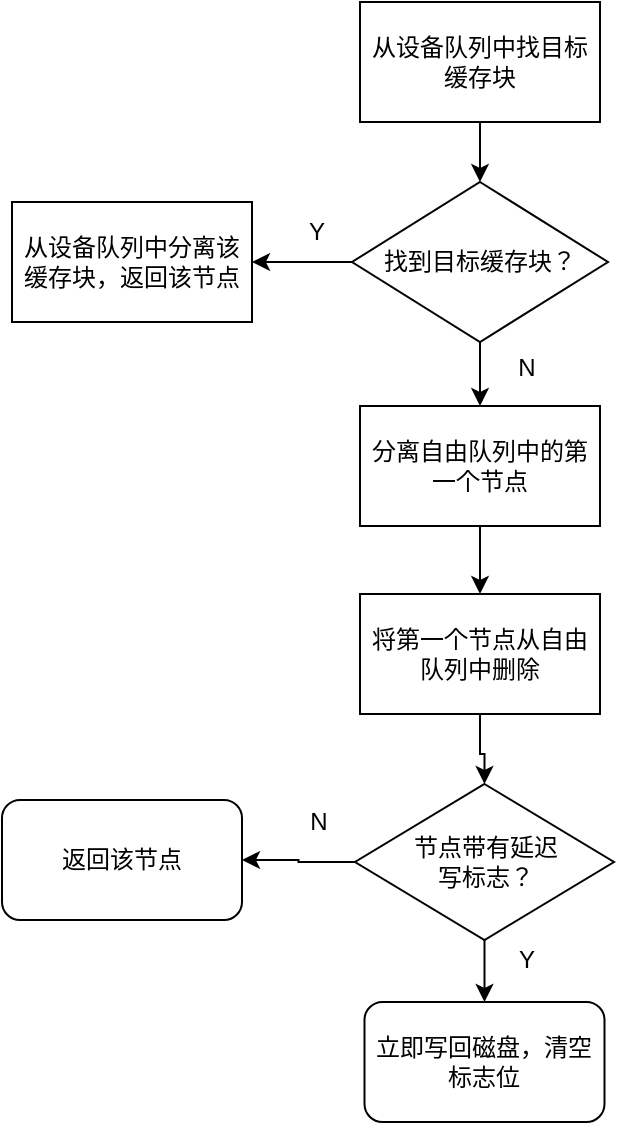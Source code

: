 <mxfile version="20.5.3" type="github"><diagram id="k2rvhCsjcbMWJMhxdaMS" name="第 1 页"><mxGraphModel dx="1221" dy="644" grid="0" gridSize="10" guides="1" tooltips="1" connect="1" arrows="0" fold="1" page="1" pageScale="1" pageWidth="827" pageHeight="1169" math="0" shadow="0"><root><mxCell id="0"/><mxCell id="1" parent="0"/><mxCell id="Y2VNo3SUJG_Lxv31Y2yu-3" style="edgeStyle=orthogonalEdgeStyle;rounded=0;orthogonalLoop=1;jettySize=auto;html=1;exitX=0.5;exitY=1;exitDx=0;exitDy=0;entryX=0.5;entryY=0;entryDx=0;entryDy=0;" edge="1" parent="1" source="Y2VNo3SUJG_Lxv31Y2yu-1" target="Y2VNo3SUJG_Lxv31Y2yu-2"><mxGeometry relative="1" as="geometry"/></mxCell><mxCell id="Y2VNo3SUJG_Lxv31Y2yu-1" value="从设备队列中找目标缓存块" style="rounded=0;whiteSpace=wrap;html=1;" vertex="1" parent="1"><mxGeometry x="337" y="541" width="120" height="60" as="geometry"/></mxCell><mxCell id="Y2VNo3SUJG_Lxv31Y2yu-5" style="edgeStyle=orthogonalEdgeStyle;rounded=0;orthogonalLoop=1;jettySize=auto;html=1;" edge="1" parent="1" source="Y2VNo3SUJG_Lxv31Y2yu-2" target="Y2VNo3SUJG_Lxv31Y2yu-4"><mxGeometry relative="1" as="geometry"/></mxCell><mxCell id="Y2VNo3SUJG_Lxv31Y2yu-7" style="edgeStyle=orthogonalEdgeStyle;rounded=0;orthogonalLoop=1;jettySize=auto;html=1;entryX=0.5;entryY=0;entryDx=0;entryDy=0;" edge="1" parent="1" source="Y2VNo3SUJG_Lxv31Y2yu-2" target="Y2VNo3SUJG_Lxv31Y2yu-6"><mxGeometry relative="1" as="geometry"/></mxCell><mxCell id="Y2VNo3SUJG_Lxv31Y2yu-2" value="找到目标缓存块？" style="rhombus;whiteSpace=wrap;html=1;" vertex="1" parent="1"><mxGeometry x="333" y="631" width="128" height="80" as="geometry"/></mxCell><mxCell id="Y2VNo3SUJG_Lxv31Y2yu-4" value="从设备队列中分离该缓存块，返回该节点" style="rounded=0;whiteSpace=wrap;html=1;" vertex="1" parent="1"><mxGeometry x="163" y="641" width="120" height="60" as="geometry"/></mxCell><mxCell id="Y2VNo3SUJG_Lxv31Y2yu-9" style="edgeStyle=orthogonalEdgeStyle;rounded=0;orthogonalLoop=1;jettySize=auto;html=1;entryX=0.5;entryY=0;entryDx=0;entryDy=0;" edge="1" parent="1" source="Y2VNo3SUJG_Lxv31Y2yu-6" target="Y2VNo3SUJG_Lxv31Y2yu-8"><mxGeometry relative="1" as="geometry"/></mxCell><mxCell id="Y2VNo3SUJG_Lxv31Y2yu-6" value="分离自由队列中的第一个节点" style="rounded=0;whiteSpace=wrap;html=1;" vertex="1" parent="1"><mxGeometry x="337" y="743" width="120" height="60" as="geometry"/></mxCell><mxCell id="Y2VNo3SUJG_Lxv31Y2yu-11" style="edgeStyle=orthogonalEdgeStyle;rounded=0;orthogonalLoop=1;jettySize=auto;html=1;exitX=0.5;exitY=1;exitDx=0;exitDy=0;" edge="1" parent="1" source="Y2VNo3SUJG_Lxv31Y2yu-8" target="Y2VNo3SUJG_Lxv31Y2yu-10"><mxGeometry relative="1" as="geometry"/></mxCell><mxCell id="Y2VNo3SUJG_Lxv31Y2yu-8" value="将第一个节点从自由队列中删除" style="rounded=0;whiteSpace=wrap;html=1;" vertex="1" parent="1"><mxGeometry x="337" y="837" width="120" height="60" as="geometry"/></mxCell><mxCell id="Y2VNo3SUJG_Lxv31Y2yu-15" style="edgeStyle=orthogonalEdgeStyle;rounded=0;orthogonalLoop=1;jettySize=auto;html=1;entryX=1;entryY=0.5;entryDx=0;entryDy=0;" edge="1" parent="1" source="Y2VNo3SUJG_Lxv31Y2yu-10" target="Y2VNo3SUJG_Lxv31Y2yu-12"><mxGeometry relative="1" as="geometry"/></mxCell><mxCell id="Y2VNo3SUJG_Lxv31Y2yu-16" style="edgeStyle=orthogonalEdgeStyle;rounded=0;orthogonalLoop=1;jettySize=auto;html=1;entryX=0.5;entryY=0;entryDx=0;entryDy=0;" edge="1" parent="1" source="Y2VNo3SUJG_Lxv31Y2yu-10" target="Y2VNo3SUJG_Lxv31Y2yu-14"><mxGeometry relative="1" as="geometry"/></mxCell><mxCell id="Y2VNo3SUJG_Lxv31Y2yu-10" value="节点带有延迟&lt;br&gt;写标志？" style="rhombus;whiteSpace=wrap;html=1;" vertex="1" parent="1"><mxGeometry x="334.5" y="932" width="129.5" height="78" as="geometry"/></mxCell><mxCell id="Y2VNo3SUJG_Lxv31Y2yu-12" value="返回该节点" style="rounded=1;whiteSpace=wrap;html=1;" vertex="1" parent="1"><mxGeometry x="158" y="940" width="120" height="60" as="geometry"/></mxCell><mxCell id="Y2VNo3SUJG_Lxv31Y2yu-14" value="立即写回磁盘，清空标志位" style="rounded=1;whiteSpace=wrap;html=1;" vertex="1" parent="1"><mxGeometry x="339.25" y="1041" width="120" height="60" as="geometry"/></mxCell><mxCell id="Y2VNo3SUJG_Lxv31Y2yu-17" value="Y" style="text;html=1;resizable=0;autosize=1;align=center;verticalAlign=middle;points=[];fillColor=none;strokeColor=none;rounded=0;" vertex="1" parent="1"><mxGeometry x="302" y="643" width="26" height="26" as="geometry"/></mxCell><mxCell id="Y2VNo3SUJG_Lxv31Y2yu-18" value="N" style="text;html=1;resizable=0;autosize=1;align=center;verticalAlign=middle;points=[];fillColor=none;strokeColor=none;rounded=0;" vertex="1" parent="1"><mxGeometry x="406" y="711" width="27" height="26" as="geometry"/></mxCell><mxCell id="Y2VNo3SUJG_Lxv31Y2yu-19" value="Y" style="text;html=1;resizable=0;autosize=1;align=center;verticalAlign=middle;points=[];fillColor=none;strokeColor=none;rounded=0;" vertex="1" parent="1"><mxGeometry x="407" y="1007" width="26" height="26" as="geometry"/></mxCell><mxCell id="Y2VNo3SUJG_Lxv31Y2yu-20" value="N" style="text;html=1;resizable=0;autosize=1;align=center;verticalAlign=middle;points=[];fillColor=none;strokeColor=none;rounded=0;" vertex="1" parent="1"><mxGeometry x="302" y="938" width="27" height="26" as="geometry"/></mxCell></root></mxGraphModel></diagram></mxfile>